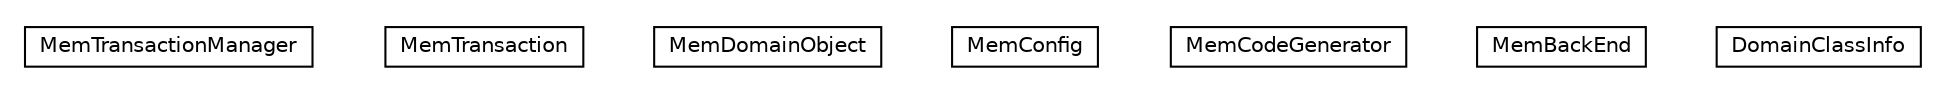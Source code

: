 #!/usr/local/bin/dot
#
# Class diagram 
# Generated by UMLGraph version 5.1 (http://www.umlgraph.org/)
#

digraph G {
	edge [fontname="Helvetica",fontsize=10,labelfontname="Helvetica",labelfontsize=10];
	node [fontname="Helvetica",fontsize=10,shape=plaintext];
	nodesep=0.25;
	ranksep=0.5;
	// pt.ist.fenixframework.backend.mem.MemTransactionManager
	c3156 [label=<<table title="pt.ist.fenixframework.backend.mem.MemTransactionManager" border="0" cellborder="1" cellspacing="0" cellpadding="2" port="p" href="./MemTransactionManager.html">
		<tr><td><table border="0" cellspacing="0" cellpadding="1">
<tr><td align="center" balign="center"> MemTransactionManager </td></tr>
		</table></td></tr>
		</table>>, fontname="Helvetica", fontcolor="black", fontsize=10.0];
	// pt.ist.fenixframework.backend.mem.MemTransaction
	c3157 [label=<<table title="pt.ist.fenixframework.backend.mem.MemTransaction" border="0" cellborder="1" cellspacing="0" cellpadding="2" port="p" href="./MemTransaction.html">
		<tr><td><table border="0" cellspacing="0" cellpadding="1">
<tr><td align="center" balign="center"> MemTransaction </td></tr>
		</table></td></tr>
		</table>>, fontname="Helvetica", fontcolor="black", fontsize=10.0];
	// pt.ist.fenixframework.backend.mem.MemDomainObject
	c3158 [label=<<table title="pt.ist.fenixframework.backend.mem.MemDomainObject" border="0" cellborder="1" cellspacing="0" cellpadding="2" port="p" href="./MemDomainObject.html">
		<tr><td><table border="0" cellspacing="0" cellpadding="1">
<tr><td align="center" balign="center"> MemDomainObject </td></tr>
		</table></td></tr>
		</table>>, fontname="Helvetica", fontcolor="black", fontsize=10.0];
	// pt.ist.fenixframework.backend.mem.MemConfig
	c3159 [label=<<table title="pt.ist.fenixframework.backend.mem.MemConfig" border="0" cellborder="1" cellspacing="0" cellpadding="2" port="p" href="./MemConfig.html">
		<tr><td><table border="0" cellspacing="0" cellpadding="1">
<tr><td align="center" balign="center"> MemConfig </td></tr>
		</table></td></tr>
		</table>>, fontname="Helvetica", fontcolor="black", fontsize=10.0];
	// pt.ist.fenixframework.backend.mem.MemCodeGenerator
	c3160 [label=<<table title="pt.ist.fenixframework.backend.mem.MemCodeGenerator" border="0" cellborder="1" cellspacing="0" cellpadding="2" port="p" href="./MemCodeGenerator.html">
		<tr><td><table border="0" cellspacing="0" cellpadding="1">
<tr><td align="center" balign="center"> MemCodeGenerator </td></tr>
		</table></td></tr>
		</table>>, fontname="Helvetica", fontcolor="black", fontsize=10.0];
	// pt.ist.fenixframework.backend.mem.MemBackEnd
	c3161 [label=<<table title="pt.ist.fenixframework.backend.mem.MemBackEnd" border="0" cellborder="1" cellspacing="0" cellpadding="2" port="p" href="./MemBackEnd.html">
		<tr><td><table border="0" cellspacing="0" cellpadding="1">
<tr><td align="center" balign="center"> MemBackEnd </td></tr>
		</table></td></tr>
		</table>>, fontname="Helvetica", fontcolor="black", fontsize=10.0];
	// pt.ist.fenixframework.backend.mem.DomainClassInfo
	c3162 [label=<<table title="pt.ist.fenixframework.backend.mem.DomainClassInfo" border="0" cellborder="1" cellspacing="0" cellpadding="2" port="p" href="./DomainClassInfo.html">
		<tr><td><table border="0" cellspacing="0" cellpadding="1">
<tr><td align="center" balign="center"> DomainClassInfo </td></tr>
		</table></td></tr>
		</table>>, fontname="Helvetica", fontcolor="black", fontsize=10.0];
}

